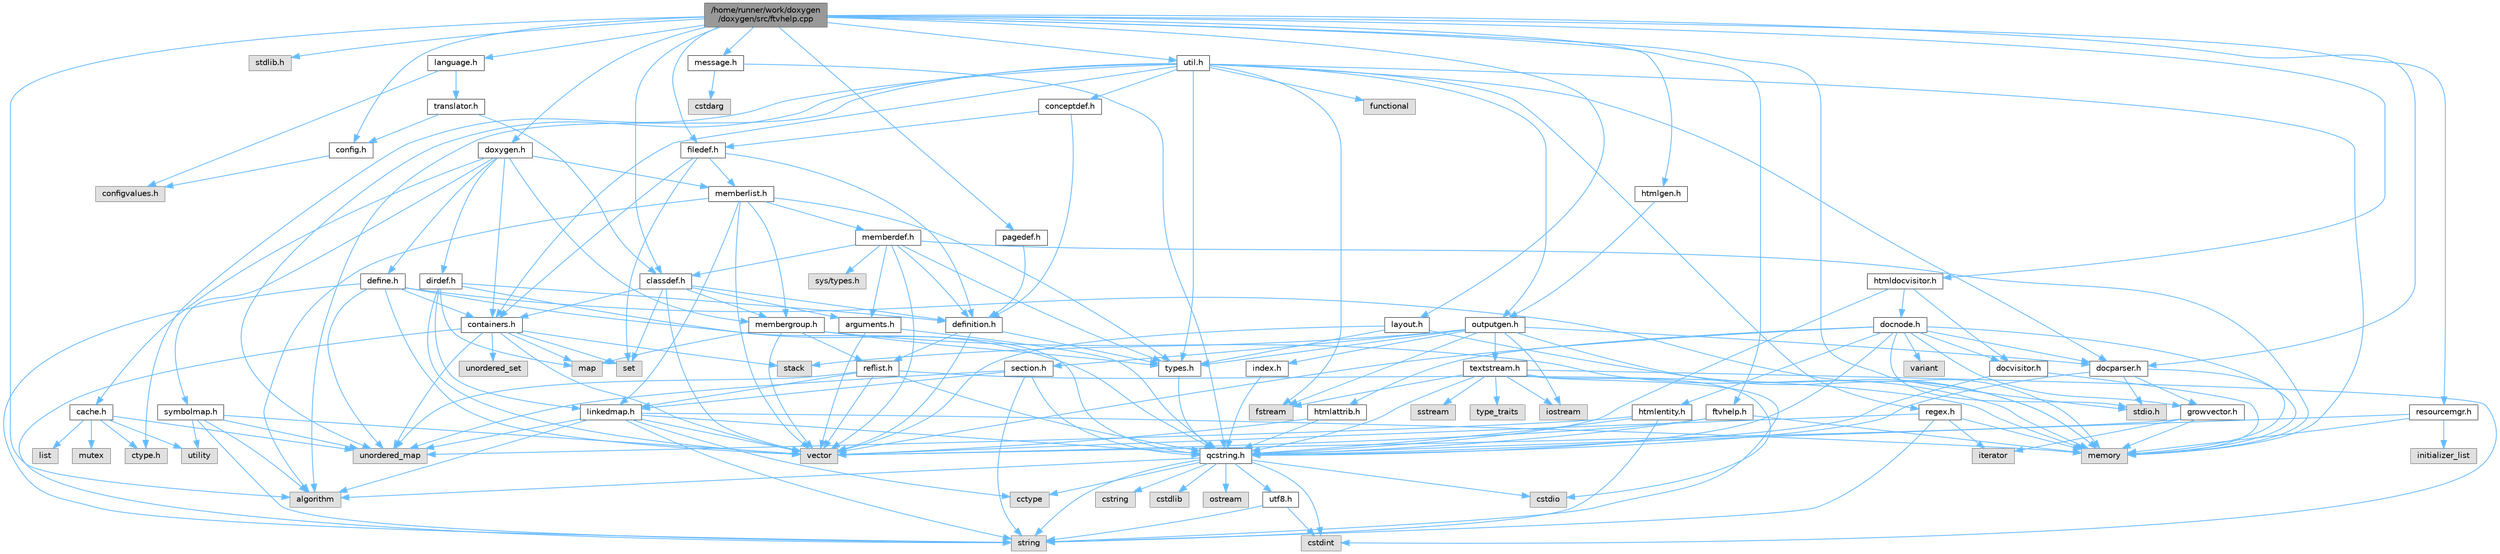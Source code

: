 digraph "/home/runner/work/doxygen/doxygen/src/ftvhelp.cpp"
{
 // INTERACTIVE_SVG=YES
 // LATEX_PDF_SIZE
  bgcolor="transparent";
  edge [fontname=Helvetica,fontsize=10,labelfontname=Helvetica,labelfontsize=10];
  node [fontname=Helvetica,fontsize=10,shape=box,height=0.2,width=0.4];
  Node1 [label="/home/runner/work/doxygen\l/doxygen/src/ftvhelp.cpp",height=0.2,width=0.4,color="gray40", fillcolor="grey60", style="filled", fontcolor="black",tooltip=" "];
  Node1 -> Node2 [color="steelblue1",style="solid"];
  Node2 [label="stdio.h",height=0.2,width=0.4,color="grey60", fillcolor="#E0E0E0", style="filled",tooltip=" "];
  Node1 -> Node3 [color="steelblue1",style="solid"];
  Node3 [label="stdlib.h",height=0.2,width=0.4,color="grey60", fillcolor="#E0E0E0", style="filled",tooltip=" "];
  Node1 -> Node4 [color="steelblue1",style="solid"];
  Node4 [label="algorithm",height=0.2,width=0.4,color="grey60", fillcolor="#E0E0E0", style="filled",tooltip=" "];
  Node1 -> Node5 [color="steelblue1",style="solid"];
  Node5 [label="ftvhelp.h",height=0.2,width=0.4,color="grey40", fillcolor="white", style="filled",URL="$d2/d4a/ftvhelp_8h.html",tooltip=" "];
  Node5 -> Node6 [color="steelblue1",style="solid"];
  Node6 [label="memory",height=0.2,width=0.4,color="grey60", fillcolor="#E0E0E0", style="filled",tooltip=" "];
  Node5 -> Node7 [color="steelblue1",style="solid"];
  Node7 [label="vector",height=0.2,width=0.4,color="grey60", fillcolor="#E0E0E0", style="filled",tooltip=" "];
  Node5 -> Node8 [color="steelblue1",style="solid"];
  Node8 [label="qcstring.h",height=0.2,width=0.4,color="grey40", fillcolor="white", style="filled",URL="$d7/d5c/qcstring_8h.html",tooltip=" "];
  Node8 -> Node9 [color="steelblue1",style="solid"];
  Node9 [label="string",height=0.2,width=0.4,color="grey60", fillcolor="#E0E0E0", style="filled",tooltip=" "];
  Node8 -> Node4 [color="steelblue1",style="solid"];
  Node8 -> Node10 [color="steelblue1",style="solid"];
  Node10 [label="cctype",height=0.2,width=0.4,color="grey60", fillcolor="#E0E0E0", style="filled",tooltip=" "];
  Node8 -> Node11 [color="steelblue1",style="solid"];
  Node11 [label="cstring",height=0.2,width=0.4,color="grey60", fillcolor="#E0E0E0", style="filled",tooltip=" "];
  Node8 -> Node12 [color="steelblue1",style="solid"];
  Node12 [label="cstdio",height=0.2,width=0.4,color="grey60", fillcolor="#E0E0E0", style="filled",tooltip=" "];
  Node8 -> Node13 [color="steelblue1",style="solid"];
  Node13 [label="cstdlib",height=0.2,width=0.4,color="grey60", fillcolor="#E0E0E0", style="filled",tooltip=" "];
  Node8 -> Node14 [color="steelblue1",style="solid"];
  Node14 [label="cstdint",height=0.2,width=0.4,color="grey60", fillcolor="#E0E0E0", style="filled",tooltip=" "];
  Node8 -> Node15 [color="steelblue1",style="solid"];
  Node15 [label="ostream",height=0.2,width=0.4,color="grey60", fillcolor="#E0E0E0", style="filled",tooltip=" "];
  Node8 -> Node16 [color="steelblue1",style="solid"];
  Node16 [label="utf8.h",height=0.2,width=0.4,color="grey40", fillcolor="white", style="filled",URL="$db/d7c/utf8_8h.html",tooltip="Various UTF8 related helper functions."];
  Node16 -> Node14 [color="steelblue1",style="solid"];
  Node16 -> Node9 [color="steelblue1",style="solid"];
  Node1 -> Node17 [color="steelblue1",style="solid"];
  Node17 [label="config.h",height=0.2,width=0.4,color="grey40", fillcolor="white", style="filled",URL="$db/d16/config_8h.html",tooltip=" "];
  Node17 -> Node18 [color="steelblue1",style="solid"];
  Node18 [label="configvalues.h",height=0.2,width=0.4,color="grey60", fillcolor="#E0E0E0", style="filled",tooltip=" "];
  Node1 -> Node19 [color="steelblue1",style="solid"];
  Node19 [label="message.h",height=0.2,width=0.4,color="grey40", fillcolor="white", style="filled",URL="$d2/d0d/message_8h.html",tooltip=" "];
  Node19 -> Node20 [color="steelblue1",style="solid"];
  Node20 [label="cstdarg",height=0.2,width=0.4,color="grey60", fillcolor="#E0E0E0", style="filled",tooltip=" "];
  Node19 -> Node8 [color="steelblue1",style="solid"];
  Node1 -> Node21 [color="steelblue1",style="solid"];
  Node21 [label="doxygen.h",height=0.2,width=0.4,color="grey40", fillcolor="white", style="filled",URL="$d1/da1/doxygen_8h.html",tooltip=" "];
  Node21 -> Node22 [color="steelblue1",style="solid"];
  Node22 [label="containers.h",height=0.2,width=0.4,color="grey40", fillcolor="white", style="filled",URL="$d5/d75/containers_8h.html",tooltip=" "];
  Node22 -> Node7 [color="steelblue1",style="solid"];
  Node22 -> Node9 [color="steelblue1",style="solid"];
  Node22 -> Node23 [color="steelblue1",style="solid"];
  Node23 [label="set",height=0.2,width=0.4,color="grey60", fillcolor="#E0E0E0", style="filled",tooltip=" "];
  Node22 -> Node24 [color="steelblue1",style="solid"];
  Node24 [label="map",height=0.2,width=0.4,color="grey60", fillcolor="#E0E0E0", style="filled",tooltip=" "];
  Node22 -> Node25 [color="steelblue1",style="solid"];
  Node25 [label="unordered_set",height=0.2,width=0.4,color="grey60", fillcolor="#E0E0E0", style="filled",tooltip=" "];
  Node22 -> Node26 [color="steelblue1",style="solid"];
  Node26 [label="unordered_map",height=0.2,width=0.4,color="grey60", fillcolor="#E0E0E0", style="filled",tooltip=" "];
  Node22 -> Node27 [color="steelblue1",style="solid"];
  Node27 [label="stack",height=0.2,width=0.4,color="grey60", fillcolor="#E0E0E0", style="filled",tooltip=" "];
  Node21 -> Node28 [color="steelblue1",style="solid"];
  Node28 [label="membergroup.h",height=0.2,width=0.4,color="grey40", fillcolor="white", style="filled",URL="$d9/d11/membergroup_8h.html",tooltip=" "];
  Node28 -> Node7 [color="steelblue1",style="solid"];
  Node28 -> Node24 [color="steelblue1",style="solid"];
  Node28 -> Node6 [color="steelblue1",style="solid"];
  Node28 -> Node29 [color="steelblue1",style="solid"];
  Node29 [label="types.h",height=0.2,width=0.4,color="grey40", fillcolor="white", style="filled",URL="$d9/d49/types_8h.html",tooltip="This file contains a number of basic enums and types."];
  Node29 -> Node8 [color="steelblue1",style="solid"];
  Node28 -> Node30 [color="steelblue1",style="solid"];
  Node30 [label="reflist.h",height=0.2,width=0.4,color="grey40", fillcolor="white", style="filled",URL="$d1/d02/reflist_8h.html",tooltip=" "];
  Node30 -> Node7 [color="steelblue1",style="solid"];
  Node30 -> Node26 [color="steelblue1",style="solid"];
  Node30 -> Node6 [color="steelblue1",style="solid"];
  Node30 -> Node8 [color="steelblue1",style="solid"];
  Node30 -> Node31 [color="steelblue1",style="solid"];
  Node31 [label="linkedmap.h",height=0.2,width=0.4,color="grey40", fillcolor="white", style="filled",URL="$da/de1/linkedmap_8h.html",tooltip=" "];
  Node31 -> Node26 [color="steelblue1",style="solid"];
  Node31 -> Node7 [color="steelblue1",style="solid"];
  Node31 -> Node6 [color="steelblue1",style="solid"];
  Node31 -> Node9 [color="steelblue1",style="solid"];
  Node31 -> Node4 [color="steelblue1",style="solid"];
  Node31 -> Node10 [color="steelblue1",style="solid"];
  Node31 -> Node8 [color="steelblue1",style="solid"];
  Node21 -> Node32 [color="steelblue1",style="solid"];
  Node32 [label="dirdef.h",height=0.2,width=0.4,color="grey40", fillcolor="white", style="filled",URL="$d6/d15/dirdef_8h.html",tooltip=" "];
  Node32 -> Node7 [color="steelblue1",style="solid"];
  Node32 -> Node24 [color="steelblue1",style="solid"];
  Node32 -> Node8 [color="steelblue1",style="solid"];
  Node32 -> Node31 [color="steelblue1",style="solid"];
  Node32 -> Node33 [color="steelblue1",style="solid"];
  Node33 [label="definition.h",height=0.2,width=0.4,color="grey40", fillcolor="white", style="filled",URL="$df/da1/definition_8h.html",tooltip=" "];
  Node33 -> Node7 [color="steelblue1",style="solid"];
  Node33 -> Node29 [color="steelblue1",style="solid"];
  Node33 -> Node30 [color="steelblue1",style="solid"];
  Node21 -> Node34 [color="steelblue1",style="solid"];
  Node34 [label="memberlist.h",height=0.2,width=0.4,color="grey40", fillcolor="white", style="filled",URL="$dd/d78/memberlist_8h.html",tooltip=" "];
  Node34 -> Node7 [color="steelblue1",style="solid"];
  Node34 -> Node4 [color="steelblue1",style="solid"];
  Node34 -> Node35 [color="steelblue1",style="solid"];
  Node35 [label="memberdef.h",height=0.2,width=0.4,color="grey40", fillcolor="white", style="filled",URL="$d4/d46/memberdef_8h.html",tooltip=" "];
  Node35 -> Node7 [color="steelblue1",style="solid"];
  Node35 -> Node6 [color="steelblue1",style="solid"];
  Node35 -> Node36 [color="steelblue1",style="solid"];
  Node36 [label="sys/types.h",height=0.2,width=0.4,color="grey60", fillcolor="#E0E0E0", style="filled",tooltip=" "];
  Node35 -> Node29 [color="steelblue1",style="solid"];
  Node35 -> Node33 [color="steelblue1",style="solid"];
  Node35 -> Node37 [color="steelblue1",style="solid"];
  Node37 [label="arguments.h",height=0.2,width=0.4,color="grey40", fillcolor="white", style="filled",URL="$df/d9b/arguments_8h.html",tooltip=" "];
  Node37 -> Node7 [color="steelblue1",style="solid"];
  Node37 -> Node8 [color="steelblue1",style="solid"];
  Node35 -> Node38 [color="steelblue1",style="solid"];
  Node38 [label="classdef.h",height=0.2,width=0.4,color="grey40", fillcolor="white", style="filled",URL="$d1/da6/classdef_8h.html",tooltip=" "];
  Node38 -> Node7 [color="steelblue1",style="solid"];
  Node38 -> Node23 [color="steelblue1",style="solid"];
  Node38 -> Node22 [color="steelblue1",style="solid"];
  Node38 -> Node33 [color="steelblue1",style="solid"];
  Node38 -> Node37 [color="steelblue1",style="solid"];
  Node38 -> Node28 [color="steelblue1",style="solid"];
  Node34 -> Node31 [color="steelblue1",style="solid"];
  Node34 -> Node29 [color="steelblue1",style="solid"];
  Node34 -> Node28 [color="steelblue1",style="solid"];
  Node21 -> Node39 [color="steelblue1",style="solid"];
  Node39 [label="define.h",height=0.2,width=0.4,color="grey40", fillcolor="white", style="filled",URL="$df/d67/define_8h.html",tooltip=" "];
  Node39 -> Node7 [color="steelblue1",style="solid"];
  Node39 -> Node6 [color="steelblue1",style="solid"];
  Node39 -> Node9 [color="steelblue1",style="solid"];
  Node39 -> Node26 [color="steelblue1",style="solid"];
  Node39 -> Node8 [color="steelblue1",style="solid"];
  Node39 -> Node22 [color="steelblue1",style="solid"];
  Node21 -> Node40 [color="steelblue1",style="solid"];
  Node40 [label="cache.h",height=0.2,width=0.4,color="grey40", fillcolor="white", style="filled",URL="$d3/d26/cache_8h.html",tooltip=" "];
  Node40 -> Node41 [color="steelblue1",style="solid"];
  Node41 [label="list",height=0.2,width=0.4,color="grey60", fillcolor="#E0E0E0", style="filled",tooltip=" "];
  Node40 -> Node26 [color="steelblue1",style="solid"];
  Node40 -> Node42 [color="steelblue1",style="solid"];
  Node42 [label="mutex",height=0.2,width=0.4,color="grey60", fillcolor="#E0E0E0", style="filled",tooltip=" "];
  Node40 -> Node43 [color="steelblue1",style="solid"];
  Node43 [label="utility",height=0.2,width=0.4,color="grey60", fillcolor="#E0E0E0", style="filled",tooltip=" "];
  Node40 -> Node44 [color="steelblue1",style="solid"];
  Node44 [label="ctype.h",height=0.2,width=0.4,color="grey60", fillcolor="#E0E0E0", style="filled",tooltip=" "];
  Node21 -> Node45 [color="steelblue1",style="solid"];
  Node45 [label="symbolmap.h",height=0.2,width=0.4,color="grey40", fillcolor="white", style="filled",URL="$d7/ddd/symbolmap_8h.html",tooltip=" "];
  Node45 -> Node4 [color="steelblue1",style="solid"];
  Node45 -> Node26 [color="steelblue1",style="solid"];
  Node45 -> Node7 [color="steelblue1",style="solid"];
  Node45 -> Node9 [color="steelblue1",style="solid"];
  Node45 -> Node43 [color="steelblue1",style="solid"];
  Node1 -> Node46 [color="steelblue1",style="solid"];
  Node46 [label="language.h",height=0.2,width=0.4,color="grey40", fillcolor="white", style="filled",URL="$d8/dce/language_8h.html",tooltip=" "];
  Node46 -> Node47 [color="steelblue1",style="solid"];
  Node47 [label="translator.h",height=0.2,width=0.4,color="grey40", fillcolor="white", style="filled",URL="$d9/df1/translator_8h.html",tooltip=" "];
  Node47 -> Node38 [color="steelblue1",style="solid"];
  Node47 -> Node17 [color="steelblue1",style="solid"];
  Node46 -> Node18 [color="steelblue1",style="solid"];
  Node1 -> Node48 [color="steelblue1",style="solid"];
  Node48 [label="htmlgen.h",height=0.2,width=0.4,color="grey40", fillcolor="white", style="filled",URL="$d8/d56/htmlgen_8h.html",tooltip=" "];
  Node48 -> Node49 [color="steelblue1",style="solid"];
  Node49 [label="outputgen.h",height=0.2,width=0.4,color="grey40", fillcolor="white", style="filled",URL="$df/d06/outputgen_8h.html",tooltip=" "];
  Node49 -> Node6 [color="steelblue1",style="solid"];
  Node49 -> Node27 [color="steelblue1",style="solid"];
  Node49 -> Node50 [color="steelblue1",style="solid"];
  Node50 [label="iostream",height=0.2,width=0.4,color="grey60", fillcolor="#E0E0E0", style="filled",tooltip=" "];
  Node49 -> Node51 [color="steelblue1",style="solid"];
  Node51 [label="fstream",height=0.2,width=0.4,color="grey60", fillcolor="#E0E0E0", style="filled",tooltip=" "];
  Node49 -> Node29 [color="steelblue1",style="solid"];
  Node49 -> Node52 [color="steelblue1",style="solid"];
  Node52 [label="index.h",height=0.2,width=0.4,color="grey40", fillcolor="white", style="filled",URL="$d1/db5/index_8h.html",tooltip=" "];
  Node52 -> Node8 [color="steelblue1",style="solid"];
  Node49 -> Node53 [color="steelblue1",style="solid"];
  Node53 [label="section.h",height=0.2,width=0.4,color="grey40", fillcolor="white", style="filled",URL="$d1/d2a/section_8h.html",tooltip=" "];
  Node53 -> Node9 [color="steelblue1",style="solid"];
  Node53 -> Node26 [color="steelblue1",style="solid"];
  Node53 -> Node8 [color="steelblue1",style="solid"];
  Node53 -> Node31 [color="steelblue1",style="solid"];
  Node49 -> Node54 [color="steelblue1",style="solid"];
  Node54 [label="textstream.h",height=0.2,width=0.4,color="grey40", fillcolor="white", style="filled",URL="$d4/d7d/textstream_8h.html",tooltip=" "];
  Node54 -> Node9 [color="steelblue1",style="solid"];
  Node54 -> Node50 [color="steelblue1",style="solid"];
  Node54 -> Node55 [color="steelblue1",style="solid"];
  Node55 [label="sstream",height=0.2,width=0.4,color="grey60", fillcolor="#E0E0E0", style="filled",tooltip=" "];
  Node54 -> Node14 [color="steelblue1",style="solid"];
  Node54 -> Node12 [color="steelblue1",style="solid"];
  Node54 -> Node51 [color="steelblue1",style="solid"];
  Node54 -> Node56 [color="steelblue1",style="solid"];
  Node56 [label="type_traits",height=0.2,width=0.4,color="grey60", fillcolor="#E0E0E0", style="filled",tooltip=" "];
  Node54 -> Node8 [color="steelblue1",style="solid"];
  Node49 -> Node57 [color="steelblue1",style="solid"];
  Node57 [label="docparser.h",height=0.2,width=0.4,color="grey40", fillcolor="white", style="filled",URL="$de/d9c/docparser_8h.html",tooltip=" "];
  Node57 -> Node2 [color="steelblue1",style="solid"];
  Node57 -> Node6 [color="steelblue1",style="solid"];
  Node57 -> Node8 [color="steelblue1",style="solid"];
  Node57 -> Node58 [color="steelblue1",style="solid"];
  Node58 [label="growvector.h",height=0.2,width=0.4,color="grey40", fillcolor="white", style="filled",URL="$d7/d50/growvector_8h.html",tooltip=" "];
  Node58 -> Node7 [color="steelblue1",style="solid"];
  Node58 -> Node6 [color="steelblue1",style="solid"];
  Node58 -> Node59 [color="steelblue1",style="solid"];
  Node59 [label="iterator",height=0.2,width=0.4,color="grey60", fillcolor="#E0E0E0", style="filled",tooltip=" "];
  Node1 -> Node60 [color="steelblue1",style="solid"];
  Node60 [label="layout.h",height=0.2,width=0.4,color="grey40", fillcolor="white", style="filled",URL="$db/d51/layout_8h.html",tooltip=" "];
  Node60 -> Node6 [color="steelblue1",style="solid"];
  Node60 -> Node7 [color="steelblue1",style="solid"];
  Node60 -> Node29 [color="steelblue1",style="solid"];
  Node1 -> Node61 [color="steelblue1",style="solid"];
  Node61 [label="pagedef.h",height=0.2,width=0.4,color="grey40", fillcolor="white", style="filled",URL="$dd/d66/pagedef_8h.html",tooltip=" "];
  Node61 -> Node33 [color="steelblue1",style="solid"];
  Node1 -> Node57 [color="steelblue1",style="solid"];
  Node1 -> Node62 [color="steelblue1",style="solid"];
  Node62 [label="htmldocvisitor.h",height=0.2,width=0.4,color="grey40", fillcolor="white", style="filled",URL="$d0/d71/htmldocvisitor_8h.html",tooltip=" "];
  Node62 -> Node63 [color="steelblue1",style="solid"];
  Node63 [label="docvisitor.h",height=0.2,width=0.4,color="grey40", fillcolor="white", style="filled",URL="$d2/d3c/docvisitor_8h.html",tooltip=" "];
  Node63 -> Node6 [color="steelblue1",style="solid"];
  Node63 -> Node8 [color="steelblue1",style="solid"];
  Node62 -> Node64 [color="steelblue1",style="solid"];
  Node64 [label="docnode.h",height=0.2,width=0.4,color="grey40", fillcolor="white", style="filled",URL="$de/d2b/docnode_8h.html",tooltip=" "];
  Node64 -> Node2 [color="steelblue1",style="solid"];
  Node64 -> Node7 [color="steelblue1",style="solid"];
  Node64 -> Node6 [color="steelblue1",style="solid"];
  Node64 -> Node65 [color="steelblue1",style="solid"];
  Node65 [label="variant",height=0.2,width=0.4,color="grey60", fillcolor="#E0E0E0", style="filled",tooltip=" "];
  Node64 -> Node8 [color="steelblue1",style="solid"];
  Node64 -> Node63 [color="steelblue1",style="solid"];
  Node64 -> Node57 [color="steelblue1",style="solid"];
  Node64 -> Node66 [color="steelblue1",style="solid"];
  Node66 [label="htmlattrib.h",height=0.2,width=0.4,color="grey40", fillcolor="white", style="filled",URL="$d0/d73/htmlattrib_8h.html",tooltip=" "];
  Node66 -> Node7 [color="steelblue1",style="solid"];
  Node66 -> Node8 [color="steelblue1",style="solid"];
  Node64 -> Node67 [color="steelblue1",style="solid"];
  Node67 [label="htmlentity.h",height=0.2,width=0.4,color="grey40", fillcolor="white", style="filled",URL="$db/dc6/htmlentity_8h.html",tooltip=" "];
  Node67 -> Node26 [color="steelblue1",style="solid"];
  Node67 -> Node9 [color="steelblue1",style="solid"];
  Node67 -> Node8 [color="steelblue1",style="solid"];
  Node64 -> Node58 [color="steelblue1",style="solid"];
  Node62 -> Node8 [color="steelblue1",style="solid"];
  Node1 -> Node68 [color="steelblue1",style="solid"];
  Node68 [label="filedef.h",height=0.2,width=0.4,color="grey40", fillcolor="white", style="filled",URL="$d4/d3a/filedef_8h.html",tooltip=" "];
  Node68 -> Node23 [color="steelblue1",style="solid"];
  Node68 -> Node33 [color="steelblue1",style="solid"];
  Node68 -> Node34 [color="steelblue1",style="solid"];
  Node68 -> Node22 [color="steelblue1",style="solid"];
  Node1 -> Node38 [color="steelblue1",style="solid"];
  Node1 -> Node69 [color="steelblue1",style="solid"];
  Node69 [label="util.h",height=0.2,width=0.4,color="grey40", fillcolor="white", style="filled",URL="$d8/d3c/util_8h.html",tooltip="A bunch of utility functions."];
  Node69 -> Node6 [color="steelblue1",style="solid"];
  Node69 -> Node26 [color="steelblue1",style="solid"];
  Node69 -> Node4 [color="steelblue1",style="solid"];
  Node69 -> Node70 [color="steelblue1",style="solid"];
  Node70 [label="functional",height=0.2,width=0.4,color="grey60", fillcolor="#E0E0E0", style="filled",tooltip=" "];
  Node69 -> Node51 [color="steelblue1",style="solid"];
  Node69 -> Node44 [color="steelblue1",style="solid"];
  Node69 -> Node29 [color="steelblue1",style="solid"];
  Node69 -> Node57 [color="steelblue1",style="solid"];
  Node69 -> Node22 [color="steelblue1",style="solid"];
  Node69 -> Node49 [color="steelblue1",style="solid"];
  Node69 -> Node71 [color="steelblue1",style="solid"];
  Node71 [label="regex.h",height=0.2,width=0.4,color="grey40", fillcolor="white", style="filled",URL="$d1/d21/regex_8h.html",tooltip=" "];
  Node71 -> Node6 [color="steelblue1",style="solid"];
  Node71 -> Node9 [color="steelblue1",style="solid"];
  Node71 -> Node7 [color="steelblue1",style="solid"];
  Node71 -> Node59 [color="steelblue1",style="solid"];
  Node69 -> Node72 [color="steelblue1",style="solid"];
  Node72 [label="conceptdef.h",height=0.2,width=0.4,color="grey40", fillcolor="white", style="filled",URL="$da/df1/conceptdef_8h.html",tooltip=" "];
  Node72 -> Node33 [color="steelblue1",style="solid"];
  Node72 -> Node68 [color="steelblue1",style="solid"];
  Node1 -> Node73 [color="steelblue1",style="solid"];
  Node73 [label="resourcemgr.h",height=0.2,width=0.4,color="grey40", fillcolor="white", style="filled",URL="$d6/d07/resourcemgr_8h.html",tooltip=" "];
  Node73 -> Node6 [color="steelblue1",style="solid"];
  Node73 -> Node74 [color="steelblue1",style="solid"];
  Node74 [label="initializer_list",height=0.2,width=0.4,color="grey60", fillcolor="#E0E0E0", style="filled",tooltip=" "];
  Node73 -> Node8 [color="steelblue1",style="solid"];
}
